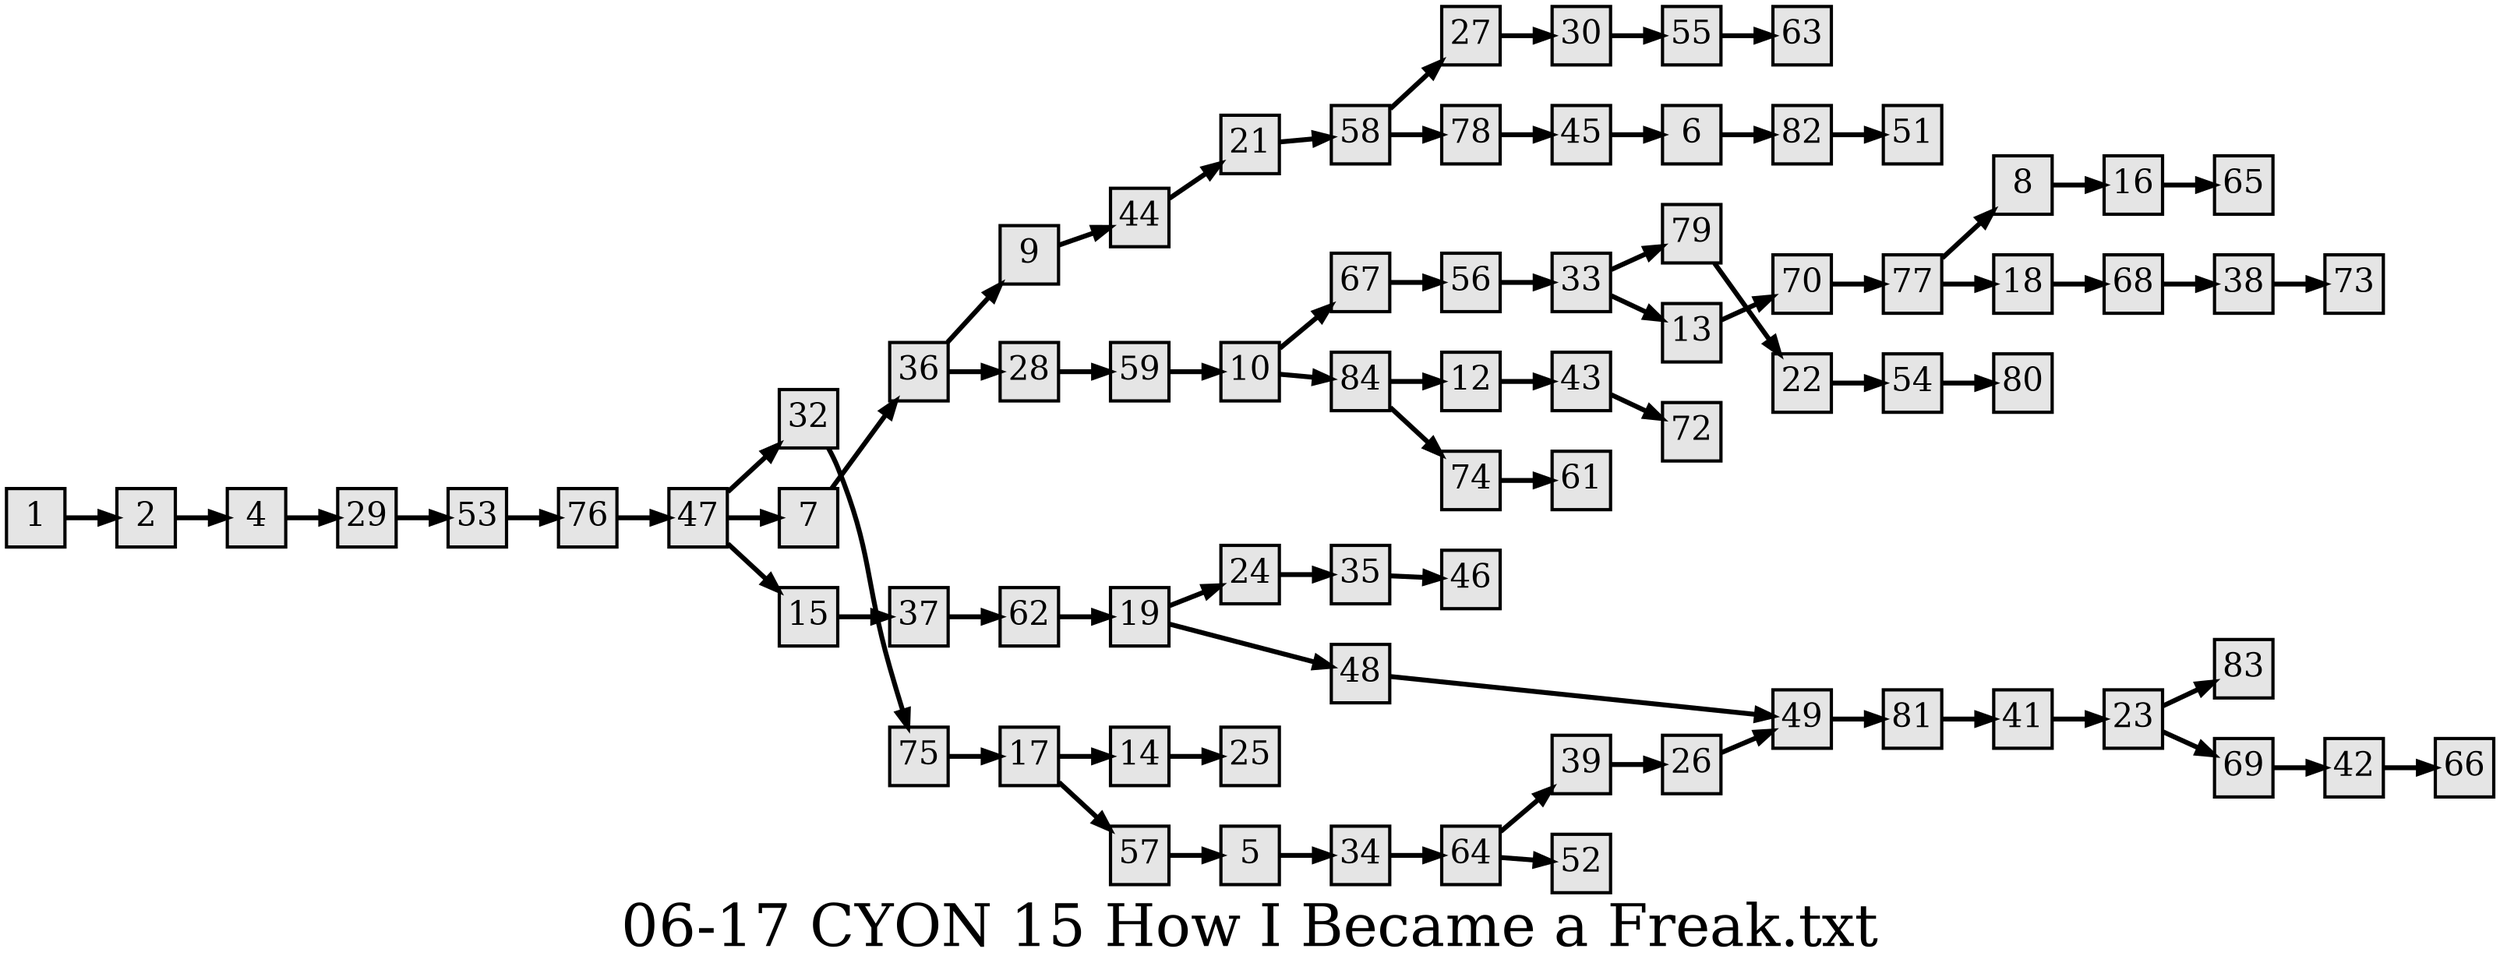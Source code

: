 digraph g{
  graph [ label="06-17 CYON 15 How I Became a Freak.txt" rankdir=LR, ordering=out, fontsize=36, nodesep="0.35", ranksep="0.45"];
  node  [shape=rect, penwidth=2, fontsize=20, style=filled, fillcolor=grey90, margin="0,0", labelfloat=true, regular=true, fixedsize=true];
  edge  [labelfloat=true, penwidth=3, fontsize=12];

  1 -> 2;
  2 -> 4;
  4 -> 29;
  5 -> 34;
  6 -> 82;
  7 -> 36;
  8 -> 16;
  9 -> 44;
  10 -> 67;
  10 -> 84;
  12 -> 43;
  13 -> 70;
  14 -> 25;
  15 -> 37;
  16 -> 65;
  17 -> 14;
  17 -> 57;
  18 -> 68;
  19 -> 24;
  19 -> 48;
  21 -> 58;
  22 -> 54;
  23 -> 83;
  23 -> 69;
  24 -> 35;
  26 -> 49;
  27 -> 30;
  28 -> 59;
  29 -> 53;
  30 -> 55;
  32 -> 75;
  33 -> 79;
  33 -> 13;
  34 -> 64;
  35 -> 46;
  36 -> 9;
  36 -> 28;
  37 -> 62;
  38 -> 73;
  39 -> 26;
  41 -> 23;
  42 -> 66;
  43 -> 72;
  44 -> 21;
  45 -> 6;
  47 -> 32;
  47 -> 7;
  47 -> 15;
  48 -> 49;
  49 -> 81;
  53 -> 76;
  54 -> 80;
  55 -> 63;
  56 -> 33;
  57 -> 5;
  58 -> 27;
  58 -> 78;
  59 -> 10;
  62 -> 19;
  64 -> 39;
  64 -> 52;
  67 -> 56;
  68 -> 38;
  69 -> 42;
  70 -> 77;
  74 -> 61;
  75 -> 17;
  76 -> 47;
  77 -> 8;
  77 -> 18;
  78 -> 45;
  79 -> 22;
  81 -> 41;
  82 -> 51;
  84 -> 12;
  84 -> 74;
}

